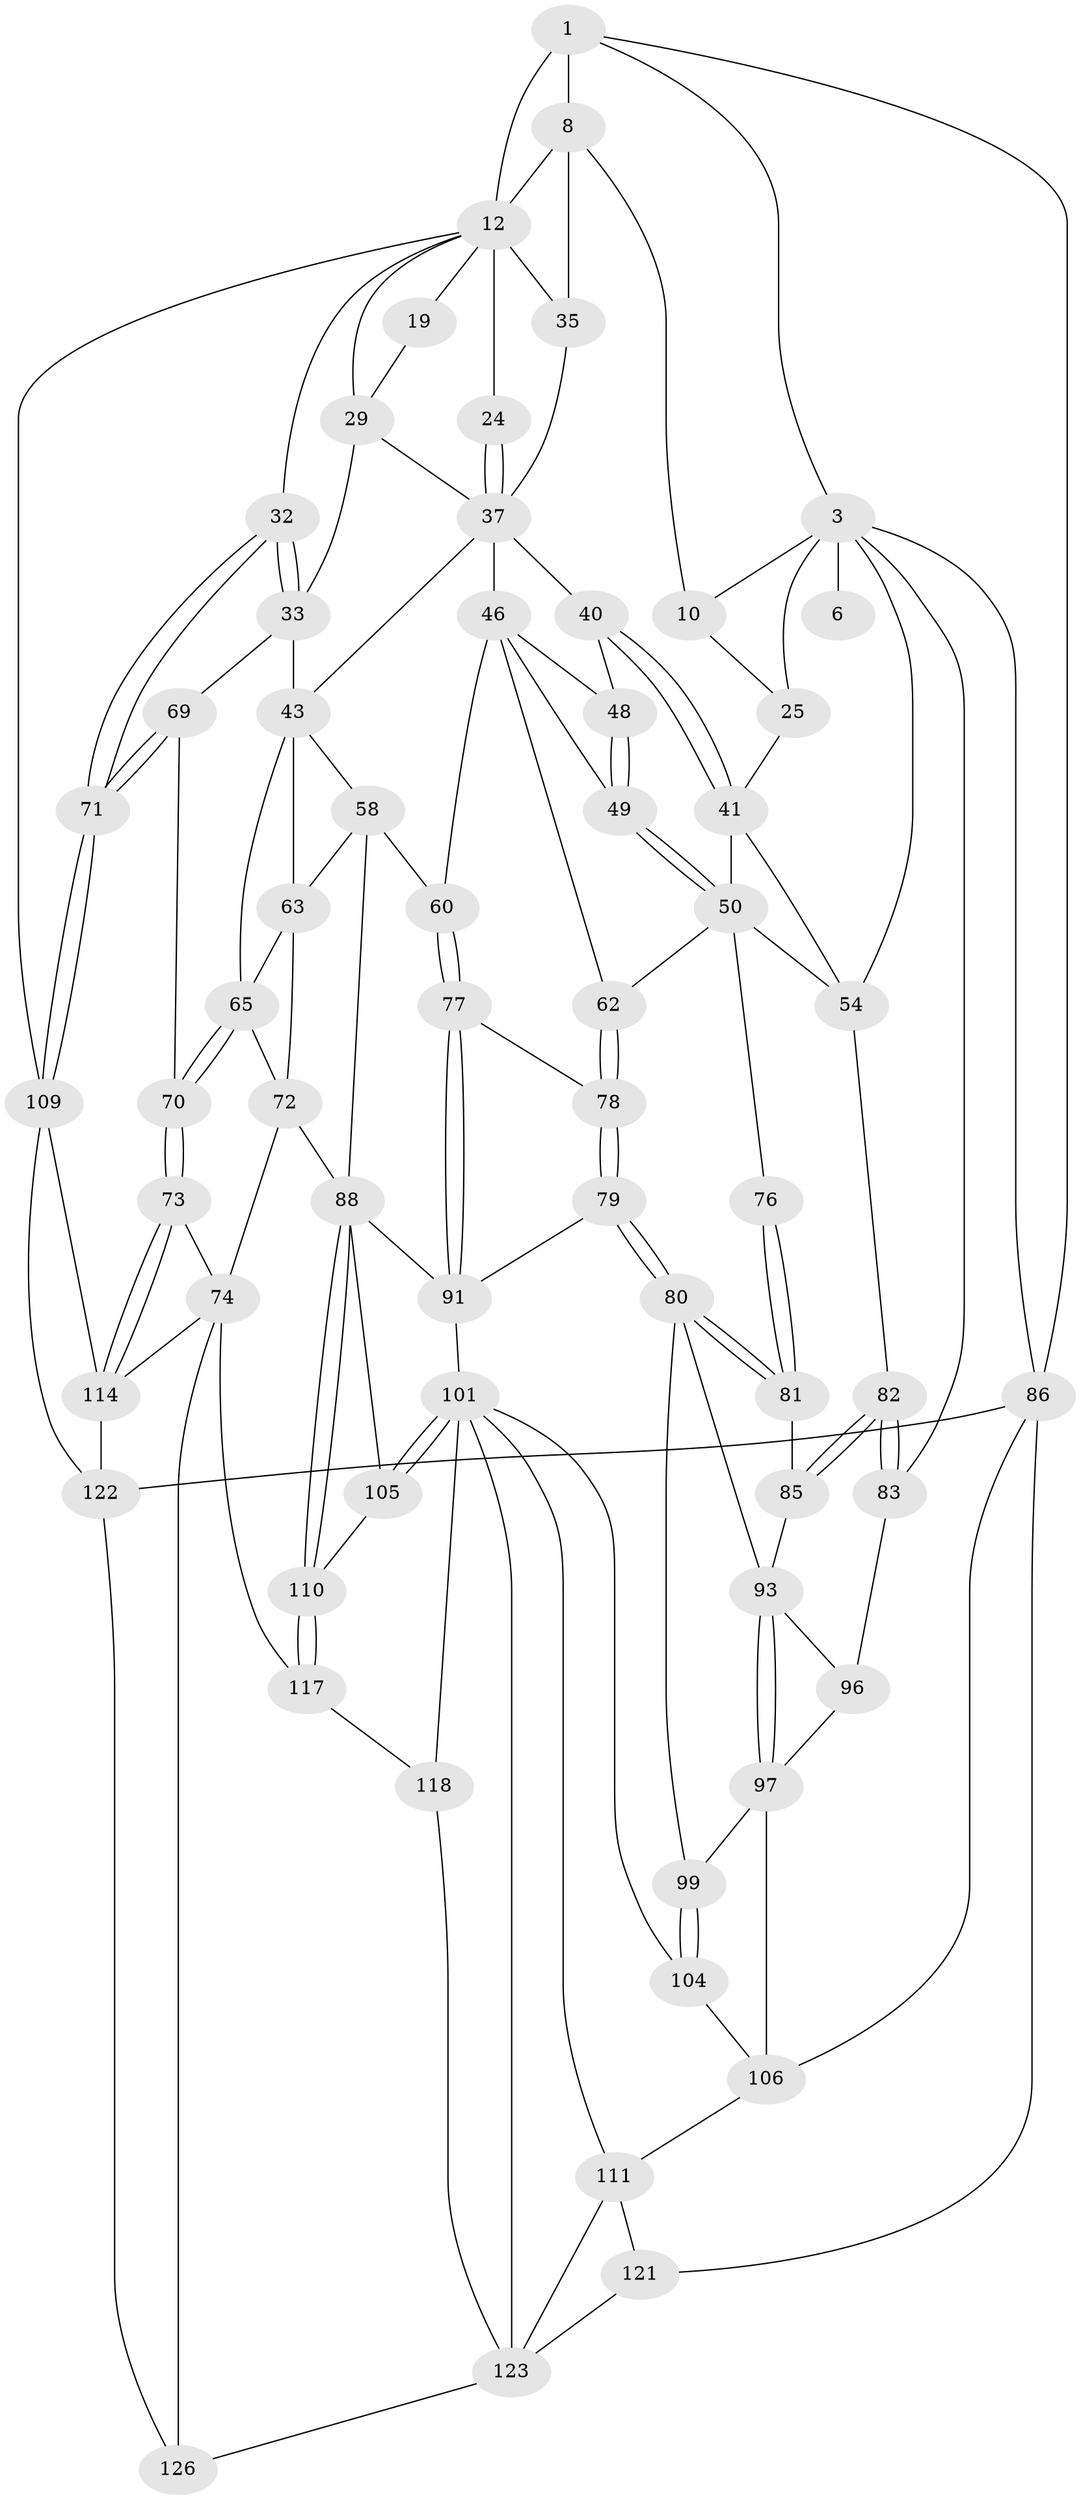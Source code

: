 // original degree distribution, {3: 0.015748031496062992, 6: 0.2125984251968504, 5: 0.5354330708661418, 4: 0.23622047244094488}
// Generated by graph-tools (version 1.1) at 2025/21/03/04/25 18:21:17]
// undirected, 63 vertices, 141 edges
graph export_dot {
graph [start="1"]
  node [color=gray90,style=filled];
  1 [pos="+0.18171226573907145+0",super="+2+7"];
  3 [pos="+0+0",super="+27+4"];
  6 [pos="+0.17173401324416532+0"];
  8 [pos="+0.29140668604244824+0.11779802278090289",super="+9+16"];
  10 [pos="+0.2543505884050715+0.1574336554441628"];
  12 [pos="+0.5270937277921015+0",super="+15+13"];
  19 [pos="+0.7372817136128523+0.10328558633093564",super="+28"];
  24 [pos="+0.506486510490689+0.20325792220928465"];
  25 [pos="+0.09561745826443775+0.1321297287796212",super="+26"];
  29 [pos="+0.8102622244296364+0.13556931466365857",super="+30"];
  32 [pos="+1+0.15374919895527672"];
  33 [pos="+1+0.19035970202296124",super="+56+34"];
  35 [pos="+0.2692451572994373+0.1678067441875983"];
  37 [pos="+0.4926779790860982+0.3198492480426387",super="+38+42"];
  40 [pos="+0.22233755790461202+0.26930546883999407"];
  41 [pos="+0.2117702238731116+0.2769843440353588",super="+53"];
  43 [pos="+0.8022570575052657+0.3725296406360665",super="+57+44"];
  46 [pos="+0.4679881851299945+0.3614505606680838",super="+47+61"];
  48 [pos="+0.30088673047641373+0.35008415971749973"];
  49 [pos="+0.3242222921836625+0.49393893701640473"];
  50 [pos="+0.31932133395467655+0.5027923184344011",super="+51"];
  54 [pos="+0+0.40590045863328916",super="+68"];
  58 [pos="+0.5912122496807963+0.5163568346208722",super="+59"];
  60 [pos="+0.5714908650027125+0.5252182062183205"];
  62 [pos="+0.3277240403789721+0.5095291370437087"];
  63 [pos="+0.7587786477044872+0.48557606807910264",super="+64"];
  65 [pos="+0.844662058823916+0.5007510387886643",super="+66"];
  69 [pos="+1+0.6439906267873262"];
  70 [pos="+0.8869384181802897+0.6983370512142261"];
  71 [pos="+1+0.6492873871815702"];
  72 [pos="+0.7674277106160082+0.5899784307814174",super="+75"];
  73 [pos="+0.8433858829311853+0.7214872494046066"];
  74 [pos="+0.8396133342679988+0.7218638319738301",super="+115"];
  76 [pos="+0.261765398020981+0.5583994106924468"];
  77 [pos="+0.4649424537452879+0.5842831268107563"];
  78 [pos="+0.36201143095589045+0.5428697730894962"];
  79 [pos="+0.35589022706513296+0.683137447600784"];
  80 [pos="+0.27159105692318825+0.6463207852693441",super="+92"];
  81 [pos="+0.2543473471427619+0.5808863373810045"];
  82 [pos="+0.08197969040786805+0.5991419390423642"];
  83 [pos="+0.06409892625011283+0.6284170414318748"];
  85 [pos="+0.20578804986748195+0.603386982523615"];
  86 [pos="+0+0.9362938570802212",super="+87"];
  88 [pos="+0.6312470037523641+0.688568091970974",super="+89"];
  91 [pos="+0.4638200174315544+0.5896695102769342",super="+95"];
  93 [pos="+0.22309308908211856+0.6828373756272225",super="+94"];
  96 [pos="+0.10280559125827445+0.6881256261249576"];
  97 [pos="+0.20639031305212008+0.7070763483149762",super="+100+98"];
  99 [pos="+0.2520975007596047+0.6774863809784528"];
  101 [pos="+0.39100650830436307+0.7754211691151037",super="+102"];
  104 [pos="+0.2925581197655942+0.7768856505934942"];
  105 [pos="+0.4276945243725278+0.7662200192157301"];
  106 [pos="+0.2318320789873066+0.7582178194545713",super="+107"];
  109 [pos="+1+0.950911458284826",super="+113"];
  110 [pos="+0.5791003681308459+0.7996189010420393"];
  111 [pos="+0.1737730848914478+0.8800482707690325",super="+112"];
  114 [pos="+0.9230040795781914+0.8827016467318232",super="+120"];
  117 [pos="+0.596080928106336+0.8738719702578975"];
  118 [pos="+0.5194558954723282+0.9332832155130899"];
  121 [pos="+0+1"];
  122 [pos="+0.886041335479283+1",super="+125"];
  123 [pos="+0.24327411361369053+1",super="+124+127"];
  126 [pos="+0.7684501774956608+1"];
  1 -- 3;
  1 -- 8;
  1 -- 12 [weight=2];
  1 -- 86;
  3 -- 83;
  3 -- 54;
  3 -- 86;
  3 -- 25 [weight=2];
  3 -- 10;
  3 -- 6 [weight=2];
  8 -- 10;
  8 -- 35;
  8 -- 12 [weight=2];
  10 -- 25;
  12 -- 19 [weight=3];
  12 -- 35;
  12 -- 24 [weight=2];
  12 -- 32;
  12 -- 29;
  12 -- 109;
  19 -- 29;
  24 -- 37;
  24 -- 37;
  25 -- 41;
  29 -- 33 [weight=2];
  29 -- 37;
  32 -- 33;
  32 -- 33;
  32 -- 71;
  32 -- 71;
  33 -- 69;
  33 -- 43 [weight=2];
  35 -- 37;
  37 -- 40;
  37 -- 46;
  37 -- 43;
  40 -- 41;
  40 -- 41;
  40 -- 48;
  41 -- 54;
  41 -- 50;
  43 -- 65;
  43 -- 58;
  43 -- 63;
  46 -- 48;
  46 -- 49;
  46 -- 62;
  46 -- 60;
  48 -- 49;
  48 -- 49;
  49 -- 50;
  49 -- 50;
  50 -- 62;
  50 -- 76 [weight=2];
  50 -- 54;
  54 -- 82;
  58 -- 63;
  58 -- 88;
  58 -- 60;
  60 -- 77;
  60 -- 77;
  62 -- 78;
  62 -- 78;
  63 -- 65;
  63 -- 72;
  65 -- 70;
  65 -- 70;
  65 -- 72;
  69 -- 70;
  69 -- 71;
  69 -- 71;
  70 -- 73;
  70 -- 73;
  71 -- 109;
  71 -- 109;
  72 -- 74;
  72 -- 88;
  73 -- 74;
  73 -- 114;
  73 -- 114;
  74 -- 126;
  74 -- 117;
  74 -- 114;
  76 -- 81;
  76 -- 81;
  77 -- 78;
  77 -- 91;
  77 -- 91;
  78 -- 79;
  78 -- 79;
  79 -- 80;
  79 -- 80;
  79 -- 91;
  80 -- 81;
  80 -- 81;
  80 -- 99;
  80 -- 93;
  81 -- 85;
  82 -- 83;
  82 -- 83;
  82 -- 85;
  82 -- 85;
  83 -- 96;
  85 -- 93;
  86 -- 122;
  86 -- 121;
  86 -- 106;
  88 -- 110;
  88 -- 110;
  88 -- 105;
  88 -- 91;
  91 -- 101;
  93 -- 97;
  93 -- 97;
  93 -- 96;
  96 -- 97;
  97 -- 106 [weight=2];
  97 -- 99;
  99 -- 104;
  99 -- 104;
  101 -- 105;
  101 -- 105;
  101 -- 118;
  101 -- 104;
  101 -- 123;
  101 -- 111;
  104 -- 106;
  105 -- 110;
  106 -- 111;
  109 -- 122 [weight=2];
  109 -- 114;
  110 -- 117;
  110 -- 117;
  111 -- 123;
  111 -- 121;
  114 -- 122;
  117 -- 118;
  118 -- 123;
  121 -- 123;
  122 -- 126;
  123 -- 126;
}
